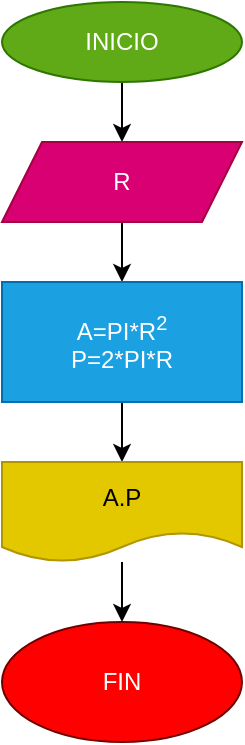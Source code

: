 <mxfile>
    <diagram id="Bwl4J9MU46nmcTHwDPD1" name="Página-1">
        <mxGraphModel dx="662" dy="409" grid="1" gridSize="10" guides="1" tooltips="1" connect="1" arrows="1" fold="1" page="1" pageScale="1" pageWidth="3300" pageHeight="4681" math="0" shadow="0">
            <root>
                <mxCell id="0"/>
                <mxCell id="1" parent="0"/>
                <mxCell id="4" value="" style="edgeStyle=none;html=1;" edge="1" parent="1" source="2" target="3">
                    <mxGeometry relative="1" as="geometry"/>
                </mxCell>
                <mxCell id="2" value="INICIO" style="ellipse;whiteSpace=wrap;html=1;fillColor=#60a917;fontColor=#ffffff;strokeColor=#2D7600;" vertex="1" parent="1">
                    <mxGeometry x="260" y="30" width="120" height="40" as="geometry"/>
                </mxCell>
                <mxCell id="6" value="" style="edgeStyle=none;html=1;" edge="1" parent="1" source="3">
                    <mxGeometry relative="1" as="geometry">
                        <mxPoint x="320" y="170" as="targetPoint"/>
                    </mxGeometry>
                </mxCell>
                <mxCell id="3" value="R" style="shape=parallelogram;perimeter=parallelogramPerimeter;whiteSpace=wrap;html=1;fixedSize=1;fillColor=#d80073;fontColor=#ffffff;strokeColor=#A50040;" vertex="1" parent="1">
                    <mxGeometry x="260" y="100" width="120" height="40" as="geometry"/>
                </mxCell>
                <mxCell id="11" value="" style="edgeStyle=none;html=1;" edge="1" parent="1" source="9" target="10">
                    <mxGeometry relative="1" as="geometry"/>
                </mxCell>
                <mxCell id="9" value="A=PI*R&lt;sup&gt;2&lt;/sup&gt;&lt;br&gt;P=2*PI*R" style="rounded=0;whiteSpace=wrap;html=1;fillColor=#1ba1e2;fontColor=#ffffff;strokeColor=#006EAF;" vertex="1" parent="1">
                    <mxGeometry x="260" y="170" width="120" height="60" as="geometry"/>
                </mxCell>
                <mxCell id="13" value="" style="edgeStyle=none;html=1;" edge="1" parent="1" source="10">
                    <mxGeometry relative="1" as="geometry">
                        <mxPoint x="320" y="340" as="targetPoint"/>
                    </mxGeometry>
                </mxCell>
                <mxCell id="10" value="A.P" style="shape=document;whiteSpace=wrap;html=1;boundedLbl=1;rounded=0;fillColor=#e3c800;fontColor=#000000;strokeColor=#B09500;" vertex="1" parent="1">
                    <mxGeometry x="260" y="260" width="120" height="50" as="geometry"/>
                </mxCell>
                <mxCell id="14" style="edgeStyle=none;html=1;" edge="1" parent="1">
                    <mxGeometry relative="1" as="geometry">
                        <mxPoint x="359.456" y="373.424" as="sourcePoint"/>
                        <mxPoint x="359.456" y="386.576" as="targetPoint"/>
                    </mxGeometry>
                </mxCell>
                <mxCell id="15" value="FIN" style="ellipse;whiteSpace=wrap;html=1;fillColor=#FF0000;fontColor=#ffffff;strokeColor=#6F0000;" vertex="1" parent="1">
                    <mxGeometry x="260" y="340" width="120" height="60" as="geometry"/>
                </mxCell>
            </root>
        </mxGraphModel>
    </diagram>
</mxfile>